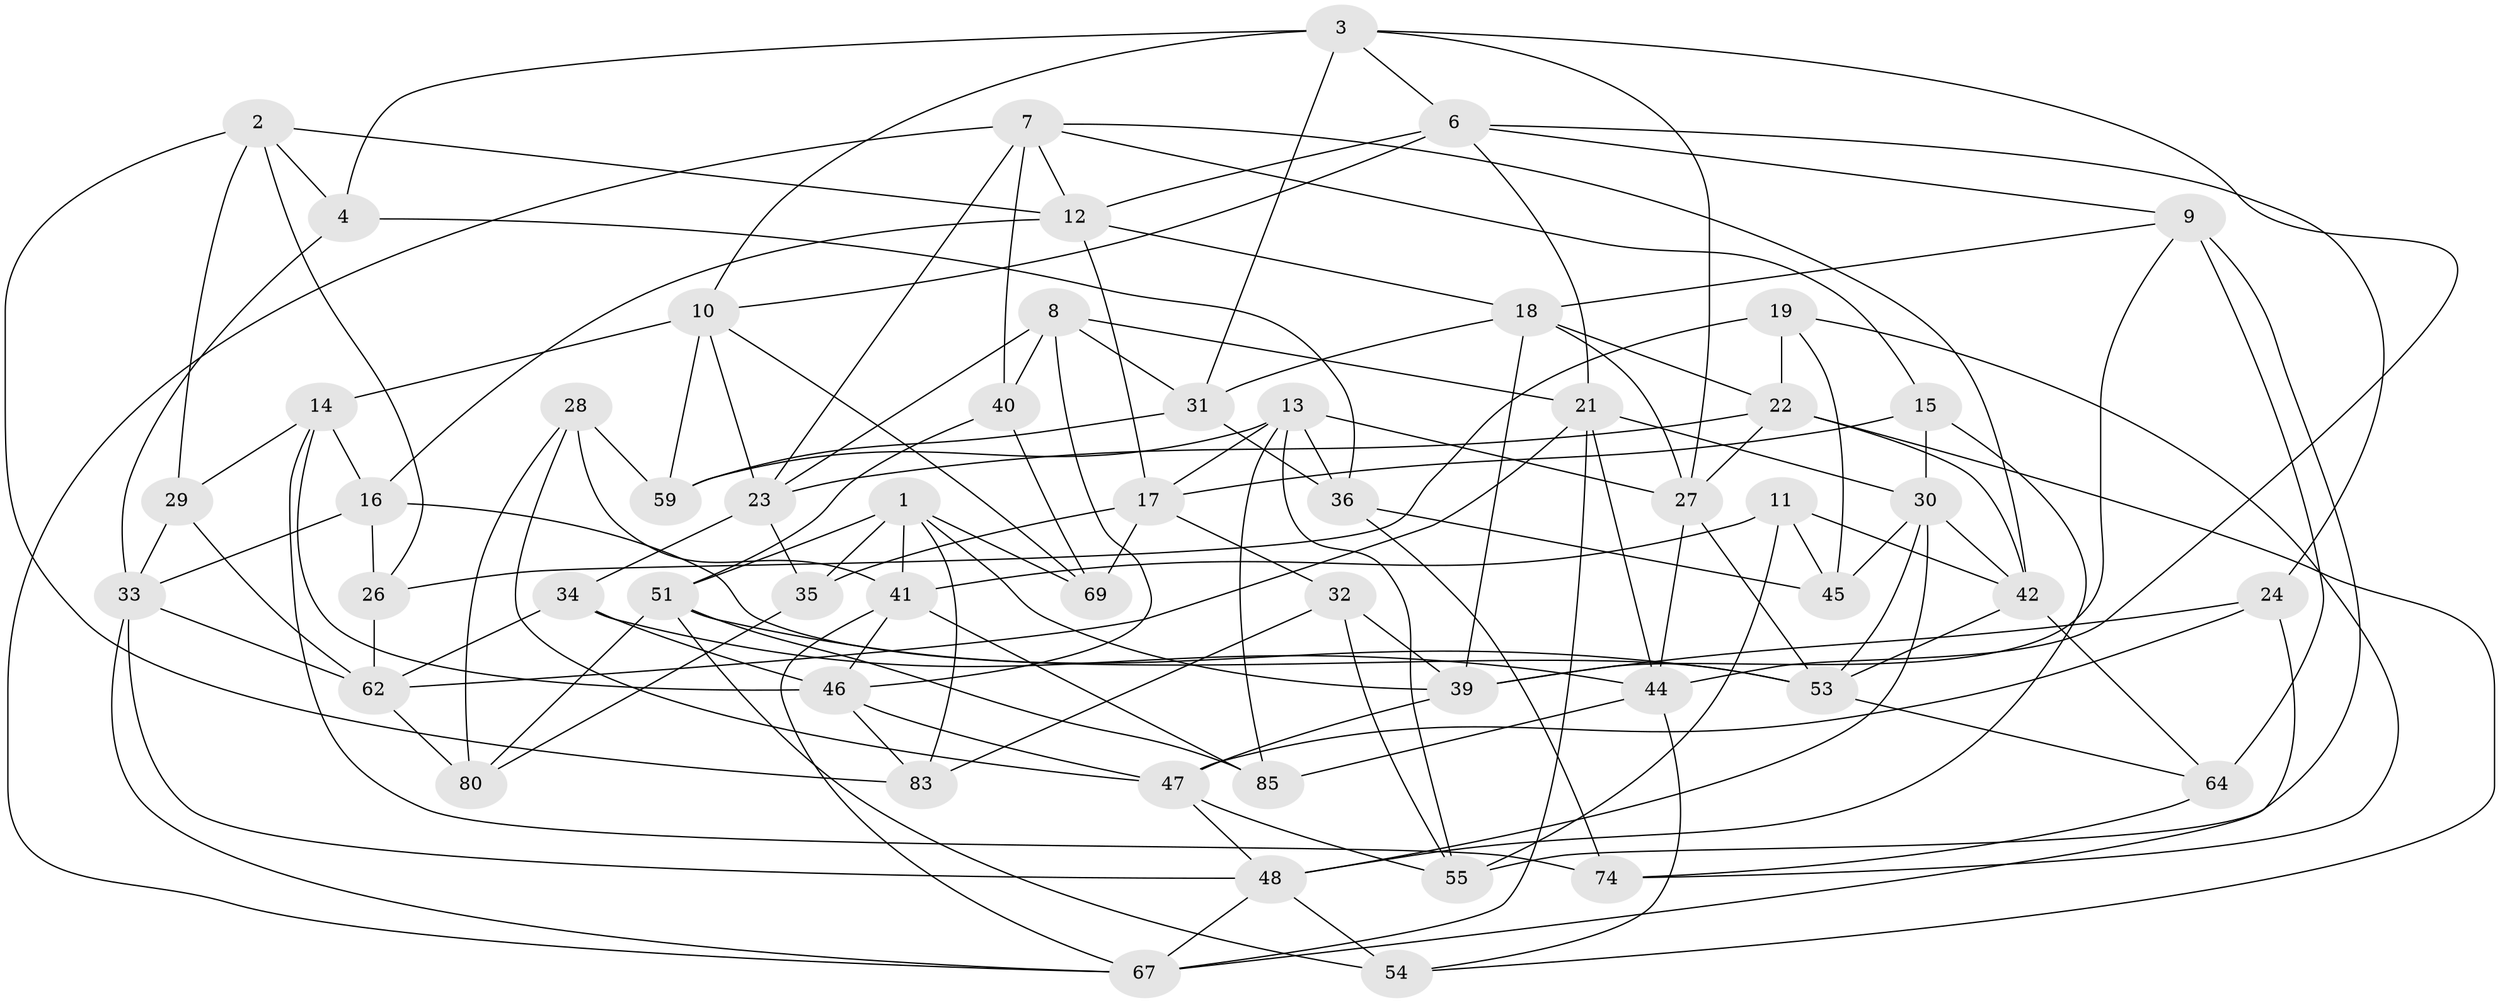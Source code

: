 // Generated by graph-tools (version 1.1) at 2025/52/02/27/25 19:52:34]
// undirected, 55 vertices, 140 edges
graph export_dot {
graph [start="1"]
  node [color=gray90,style=filled];
  1 [super="+90"];
  2 [super="+5"];
  3 [super="+73"];
  4 [super="+57"];
  6 [super="+89"];
  7 [super="+82"];
  8 [super="+72"];
  9 [super="+84"];
  10 [super="+78"];
  11;
  12 [super="+52"];
  13 [super="+25"];
  14 [super="+20"];
  15;
  16 [super="+60"];
  17 [super="+37"];
  18 [super="+50"];
  19;
  21 [super="+81"];
  22 [super="+86"];
  23 [super="+65"];
  24;
  26;
  27 [super="+38"];
  28;
  29;
  30 [super="+43"];
  31 [super="+70"];
  32;
  33 [super="+49"];
  34;
  35;
  36 [super="+79"];
  39 [super="+56"];
  40;
  41 [super="+58"];
  42 [super="+71"];
  44 [super="+88"];
  45;
  46 [super="+76"];
  47 [super="+63"];
  48 [super="+68"];
  51 [super="+66"];
  53 [super="+87"];
  54;
  55 [super="+61"];
  59;
  62 [super="+75"];
  64;
  67 [super="+77"];
  69;
  74;
  80;
  83;
  85;
  1 -- 69;
  1 -- 39;
  1 -- 35;
  1 -- 83;
  1 -- 51;
  1 -- 41;
  2 -- 26;
  2 -- 29;
  2 -- 83;
  2 -- 4 [weight=2];
  2 -- 12;
  3 -- 44;
  3 -- 4;
  3 -- 6;
  3 -- 27;
  3 -- 31;
  3 -- 10;
  4 -- 36 [weight=2];
  4 -- 33;
  6 -- 24;
  6 -- 9;
  6 -- 12;
  6 -- 10;
  6 -- 21;
  7 -- 15;
  7 -- 40;
  7 -- 23;
  7 -- 12;
  7 -- 42;
  7 -- 67;
  8 -- 46;
  8 -- 40;
  8 -- 31 [weight=2];
  8 -- 21;
  8 -- 23;
  9 -- 64;
  9 -- 18;
  9 -- 55 [weight=2];
  9 -- 39;
  10 -- 14;
  10 -- 69;
  10 -- 23;
  10 -- 59;
  11 -- 41;
  11 -- 55;
  11 -- 45;
  11 -- 42;
  12 -- 18;
  12 -- 17;
  12 -- 16;
  13 -- 55;
  13 -- 85;
  13 -- 36;
  13 -- 59;
  13 -- 27;
  13 -- 17;
  14 -- 29;
  14 -- 74;
  14 -- 46;
  14 -- 16 [weight=2];
  15 -- 30;
  15 -- 48;
  15 -- 17;
  16 -- 53;
  16 -- 26;
  16 -- 33;
  17 -- 32;
  17 -- 35;
  17 -- 69;
  18 -- 22;
  18 -- 27;
  18 -- 31;
  18 -- 39;
  19 -- 74;
  19 -- 26;
  19 -- 45;
  19 -- 22;
  21 -- 67;
  21 -- 30;
  21 -- 44;
  21 -- 62;
  22 -- 23;
  22 -- 27;
  22 -- 54;
  22 -- 42;
  23 -- 35;
  23 -- 34;
  24 -- 39;
  24 -- 47;
  24 -- 67;
  26 -- 62;
  27 -- 53;
  27 -- 44;
  28 -- 80;
  28 -- 47;
  28 -- 41;
  28 -- 59;
  29 -- 62;
  29 -- 33;
  30 -- 42;
  30 -- 48;
  30 -- 53;
  30 -- 45;
  31 -- 36;
  31 -- 59;
  32 -- 39;
  32 -- 83;
  32 -- 55;
  33 -- 62;
  33 -- 48;
  33 -- 67;
  34 -- 44;
  34 -- 62;
  34 -- 46;
  35 -- 80;
  36 -- 74;
  36 -- 45;
  39 -- 47;
  40 -- 69;
  40 -- 51;
  41 -- 67;
  41 -- 85;
  41 -- 46;
  42 -- 64;
  42 -- 53;
  44 -- 54;
  44 -- 85;
  46 -- 83;
  46 -- 47;
  47 -- 48;
  47 -- 55;
  48 -- 67;
  48 -- 54;
  51 -- 54;
  51 -- 80;
  51 -- 85;
  51 -- 53;
  53 -- 64;
  62 -- 80;
  64 -- 74;
}
